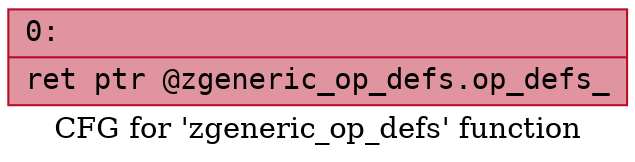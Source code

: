 digraph "CFG for 'zgeneric_op_defs' function" {
	label="CFG for 'zgeneric_op_defs' function";

	Node0x6000037f60d0 [shape=record,color="#b70d28ff", style=filled, fillcolor="#b70d2870" fontname="Courier",label="{0:\l|  ret ptr @zgeneric_op_defs.op_defs_\l}"];
}
